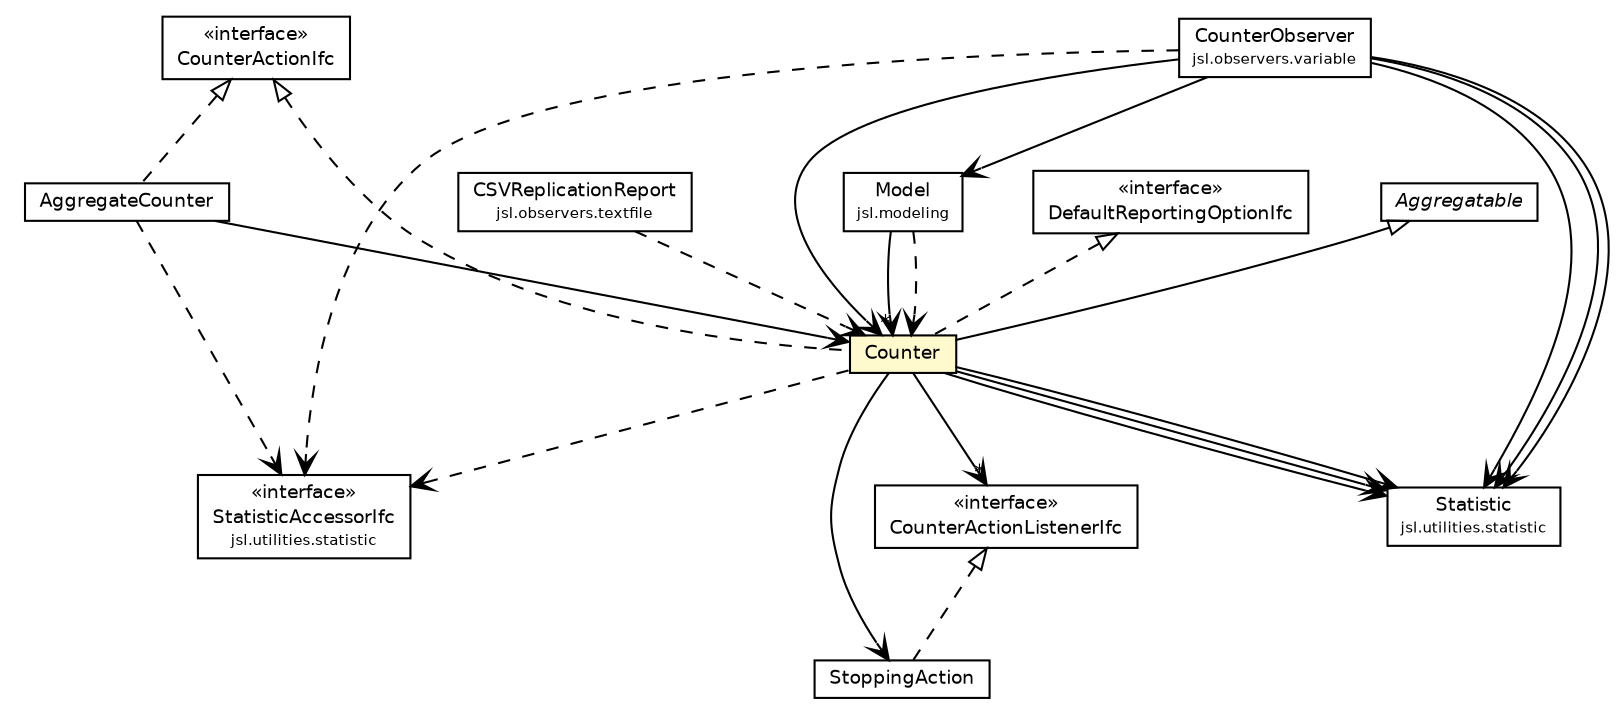 #!/usr/local/bin/dot
#
# Class diagram 
# Generated by UMLGraph version 5.4 (http://www.umlgraph.org/)
#

digraph G {
	edge [fontname="Helvetica",fontsize=10,labelfontname="Helvetica",labelfontsize=10];
	node [fontname="Helvetica",fontsize=10,shape=plaintext];
	nodesep=0.25;
	ranksep=0.5;
	// jsl.modeling.Model
	c58598 [label=<<table title="jsl.modeling.Model" border="0" cellborder="1" cellspacing="0" cellpadding="2" port="p" href="../../Model.html">
		<tr><td><table border="0" cellspacing="0" cellpadding="1">
<tr><td align="center" balign="center"> Model </td></tr>
<tr><td align="center" balign="center"><font point-size="7.0"> jsl.modeling </font></td></tr>
		</table></td></tr>
		</table>>, URL="../../Model.html", fontname="Helvetica", fontcolor="black", fontsize=9.0];
	// jsl.modeling.elements.variable.DefaultReportingOptionIfc
	c58835 [label=<<table title="jsl.modeling.elements.variable.DefaultReportingOptionIfc" border="0" cellborder="1" cellspacing="0" cellpadding="2" port="p" href="./DefaultReportingOptionIfc.html">
		<tr><td><table border="0" cellspacing="0" cellpadding="1">
<tr><td align="center" balign="center"> &#171;interface&#187; </td></tr>
<tr><td align="center" balign="center"> DefaultReportingOptionIfc </td></tr>
		</table></td></tr>
		</table>>, URL="./DefaultReportingOptionIfc.html", fontname="Helvetica", fontcolor="black", fontsize=9.0];
	// jsl.modeling.elements.variable.CounterActionListenerIfc
	c58836 [label=<<table title="jsl.modeling.elements.variable.CounterActionListenerIfc" border="0" cellborder="1" cellspacing="0" cellpadding="2" port="p" href="./CounterActionListenerIfc.html">
		<tr><td><table border="0" cellspacing="0" cellpadding="1">
<tr><td align="center" balign="center"> &#171;interface&#187; </td></tr>
<tr><td align="center" balign="center"> CounterActionListenerIfc </td></tr>
		</table></td></tr>
		</table>>, URL="./CounterActionListenerIfc.html", fontname="Helvetica", fontcolor="black", fontsize=9.0];
	// jsl.modeling.elements.variable.CounterActionIfc
	c58837 [label=<<table title="jsl.modeling.elements.variable.CounterActionIfc" border="0" cellborder="1" cellspacing="0" cellpadding="2" port="p" href="./CounterActionIfc.html">
		<tr><td><table border="0" cellspacing="0" cellpadding="1">
<tr><td align="center" balign="center"> &#171;interface&#187; </td></tr>
<tr><td align="center" balign="center"> CounterActionIfc </td></tr>
		</table></td></tr>
		</table>>, URL="./CounterActionIfc.html", fontname="Helvetica", fontcolor="black", fontsize=9.0];
	// jsl.modeling.elements.variable.Counter
	c58838 [label=<<table title="jsl.modeling.elements.variable.Counter" border="0" cellborder="1" cellspacing="0" cellpadding="2" port="p" bgcolor="lemonChiffon" href="./Counter.html">
		<tr><td><table border="0" cellspacing="0" cellpadding="1">
<tr><td align="center" balign="center"> Counter </td></tr>
		</table></td></tr>
		</table>>, URL="./Counter.html", fontname="Helvetica", fontcolor="black", fontsize=9.0];
	// jsl.modeling.elements.variable.Counter.StoppingAction
	c58839 [label=<<table title="jsl.modeling.elements.variable.Counter.StoppingAction" border="0" cellborder="1" cellspacing="0" cellpadding="2" port="p" href="./Counter.StoppingAction.html">
		<tr><td><table border="0" cellspacing="0" cellpadding="1">
<tr><td align="center" balign="center"> StoppingAction </td></tr>
		</table></td></tr>
		</table>>, URL="./Counter.StoppingAction.html", fontname="Helvetica", fontcolor="black", fontsize=9.0];
	// jsl.modeling.elements.variable.AggregateCounter
	c58844 [label=<<table title="jsl.modeling.elements.variable.AggregateCounter" border="0" cellborder="1" cellspacing="0" cellpadding="2" port="p" href="./AggregateCounter.html">
		<tr><td><table border="0" cellspacing="0" cellpadding="1">
<tr><td align="center" balign="center"> AggregateCounter </td></tr>
		</table></td></tr>
		</table>>, URL="./AggregateCounter.html", fontname="Helvetica", fontcolor="black", fontsize=9.0];
	// jsl.modeling.elements.variable.Aggregatable
	c58846 [label=<<table title="jsl.modeling.elements.variable.Aggregatable" border="0" cellborder="1" cellspacing="0" cellpadding="2" port="p" href="./Aggregatable.html">
		<tr><td><table border="0" cellspacing="0" cellpadding="1">
<tr><td align="center" balign="center"><font face="Helvetica-Oblique"> Aggregatable </font></td></tr>
		</table></td></tr>
		</table>>, URL="./Aggregatable.html", fontname="Helvetica", fontcolor="black", fontsize=9.0];
	// jsl.observers.textfile.CSVReplicationReport
	c58884 [label=<<table title="jsl.observers.textfile.CSVReplicationReport" border="0" cellborder="1" cellspacing="0" cellpadding="2" port="p" href="../../../observers/textfile/CSVReplicationReport.html">
		<tr><td><table border="0" cellspacing="0" cellpadding="1">
<tr><td align="center" balign="center"> CSVReplicationReport </td></tr>
<tr><td align="center" balign="center"><font point-size="7.0"> jsl.observers.textfile </font></td></tr>
		</table></td></tr>
		</table>>, URL="../../../observers/textfile/CSVReplicationReport.html", fontname="Helvetica", fontcolor="black", fontsize=9.0];
	// jsl.observers.variable.CounterObserver
	c58891 [label=<<table title="jsl.observers.variable.CounterObserver" border="0" cellborder="1" cellspacing="0" cellpadding="2" port="p" href="../../../observers/variable/CounterObserver.html">
		<tr><td><table border="0" cellspacing="0" cellpadding="1">
<tr><td align="center" balign="center"> CounterObserver </td></tr>
<tr><td align="center" balign="center"><font point-size="7.0"> jsl.observers.variable </font></td></tr>
		</table></td></tr>
		</table>>, URL="../../../observers/variable/CounterObserver.html", fontname="Helvetica", fontcolor="black", fontsize=9.0];
	// jsl.utilities.statistic.StatisticAccessorIfc
	c59030 [label=<<table title="jsl.utilities.statistic.StatisticAccessorIfc" border="0" cellborder="1" cellspacing="0" cellpadding="2" port="p" href="../../../utilities/statistic/StatisticAccessorIfc.html">
		<tr><td><table border="0" cellspacing="0" cellpadding="1">
<tr><td align="center" balign="center"> &#171;interface&#187; </td></tr>
<tr><td align="center" balign="center"> StatisticAccessorIfc </td></tr>
<tr><td align="center" balign="center"><font point-size="7.0"> jsl.utilities.statistic </font></td></tr>
		</table></td></tr>
		</table>>, URL="../../../utilities/statistic/StatisticAccessorIfc.html", fontname="Helvetica", fontcolor="black", fontsize=9.0];
	// jsl.utilities.statistic.Statistic
	c59031 [label=<<table title="jsl.utilities.statistic.Statistic" border="0" cellborder="1" cellspacing="0" cellpadding="2" port="p" href="../../../utilities/statistic/Statistic.html">
		<tr><td><table border="0" cellspacing="0" cellpadding="1">
<tr><td align="center" balign="center"> Statistic </td></tr>
<tr><td align="center" balign="center"><font point-size="7.0"> jsl.utilities.statistic </font></td></tr>
		</table></td></tr>
		</table>>, URL="../../../utilities/statistic/Statistic.html", fontname="Helvetica", fontcolor="black", fontsize=9.0];
	//jsl.modeling.elements.variable.Counter extends jsl.modeling.elements.variable.Aggregatable
	c58846:p -> c58838:p [dir=back,arrowtail=empty];
	//jsl.modeling.elements.variable.Counter implements jsl.modeling.elements.variable.CounterActionIfc
	c58837:p -> c58838:p [dir=back,arrowtail=empty,style=dashed];
	//jsl.modeling.elements.variable.Counter implements jsl.modeling.elements.variable.DefaultReportingOptionIfc
	c58835:p -> c58838:p [dir=back,arrowtail=empty,style=dashed];
	//jsl.modeling.elements.variable.Counter.StoppingAction implements jsl.modeling.elements.variable.CounterActionListenerIfc
	c58836:p -> c58839:p [dir=back,arrowtail=empty,style=dashed];
	//jsl.modeling.elements.variable.AggregateCounter implements jsl.modeling.elements.variable.CounterActionIfc
	c58837:p -> c58844:p [dir=back,arrowtail=empty,style=dashed];
	// jsl.modeling.Model NAVASSOC jsl.modeling.elements.variable.Counter
	c58598:p -> c58838:p [taillabel="", label="", headlabel="*", fontname="Helvetica", fontcolor="black", fontsize=10.0, color="black", arrowhead=open];
	// jsl.modeling.elements.variable.Counter NAVASSOC jsl.modeling.elements.variable.CounterActionListenerIfc
	c58838:p -> c58836:p [taillabel="", label="", headlabel="*", fontname="Helvetica", fontcolor="black", fontsize=10.0, color="black", arrowhead=open];
	// jsl.modeling.elements.variable.Counter NAVASSOC jsl.utilities.statistic.Statistic
	c58838:p -> c59031:p [taillabel="", label="", headlabel="", fontname="Helvetica", fontcolor="black", fontsize=10.0, color="black", arrowhead=open];
	// jsl.modeling.elements.variable.Counter NAVASSOC jsl.utilities.statistic.Statistic
	c58838:p -> c59031:p [taillabel="", label="", headlabel="", fontname="Helvetica", fontcolor="black", fontsize=10.0, color="black", arrowhead=open];
	// jsl.modeling.elements.variable.Counter NAVASSOC jsl.utilities.statistic.Statistic
	c58838:p -> c59031:p [taillabel="", label="", headlabel="", fontname="Helvetica", fontcolor="black", fontsize=10.0, color="black", arrowhead=open];
	// jsl.modeling.elements.variable.Counter NAVASSOC jsl.modeling.elements.variable.Counter.StoppingAction
	c58838:p -> c58839:p [taillabel="", label="", headlabel="", fontname="Helvetica", fontcolor="black", fontsize=10.0, color="black", arrowhead=open];
	// jsl.modeling.elements.variable.AggregateCounter NAVASSOC jsl.modeling.elements.variable.Counter
	c58844:p -> c58838:p [taillabel="", label="", headlabel="", fontname="Helvetica", fontcolor="black", fontsize=10.0, color="black", arrowhead=open];
	// jsl.observers.variable.CounterObserver NAVASSOC jsl.modeling.elements.variable.Counter
	c58891:p -> c58838:p [taillabel="", label="", headlabel="", fontname="Helvetica", fontcolor="black", fontsize=10.0, color="black", arrowhead=open];
	// jsl.observers.variable.CounterObserver NAVASSOC jsl.modeling.Model
	c58891:p -> c58598:p [taillabel="", label="", headlabel="", fontname="Helvetica", fontcolor="black", fontsize=10.0, color="black", arrowhead=open];
	// jsl.observers.variable.CounterObserver NAVASSOC jsl.utilities.statistic.Statistic
	c58891:p -> c59031:p [taillabel="", label="", headlabel="", fontname="Helvetica", fontcolor="black", fontsize=10.0, color="black", arrowhead=open];
	// jsl.observers.variable.CounterObserver NAVASSOC jsl.utilities.statistic.Statistic
	c58891:p -> c59031:p [taillabel="", label="", headlabel="", fontname="Helvetica", fontcolor="black", fontsize=10.0, color="black", arrowhead=open];
	// jsl.observers.variable.CounterObserver NAVASSOC jsl.utilities.statistic.Statistic
	c58891:p -> c59031:p [taillabel="", label="", headlabel="", fontname="Helvetica", fontcolor="black", fontsize=10.0, color="black", arrowhead=open];
	// jsl.modeling.Model DEPEND jsl.modeling.elements.variable.Counter
	c58598:p -> c58838:p [taillabel="", label="", headlabel="", fontname="Helvetica", fontcolor="black", fontsize=10.0, color="black", arrowhead=open, style=dashed];
	// jsl.modeling.elements.variable.Counter DEPEND jsl.utilities.statistic.StatisticAccessorIfc
	c58838:p -> c59030:p [taillabel="", label="", headlabel="", fontname="Helvetica", fontcolor="black", fontsize=10.0, color="black", arrowhead=open, style=dashed];
	// jsl.modeling.elements.variable.AggregateCounter DEPEND jsl.utilities.statistic.StatisticAccessorIfc
	c58844:p -> c59030:p [taillabel="", label="", headlabel="", fontname="Helvetica", fontcolor="black", fontsize=10.0, color="black", arrowhead=open, style=dashed];
	// jsl.observers.textfile.CSVReplicationReport DEPEND jsl.modeling.elements.variable.Counter
	c58884:p -> c58838:p [taillabel="", label="", headlabel="", fontname="Helvetica", fontcolor="black", fontsize=10.0, color="black", arrowhead=open, style=dashed];
	// jsl.observers.variable.CounterObserver DEPEND jsl.utilities.statistic.StatisticAccessorIfc
	c58891:p -> c59030:p [taillabel="", label="", headlabel="", fontname="Helvetica", fontcolor="black", fontsize=10.0, color="black", arrowhead=open, style=dashed];
}

